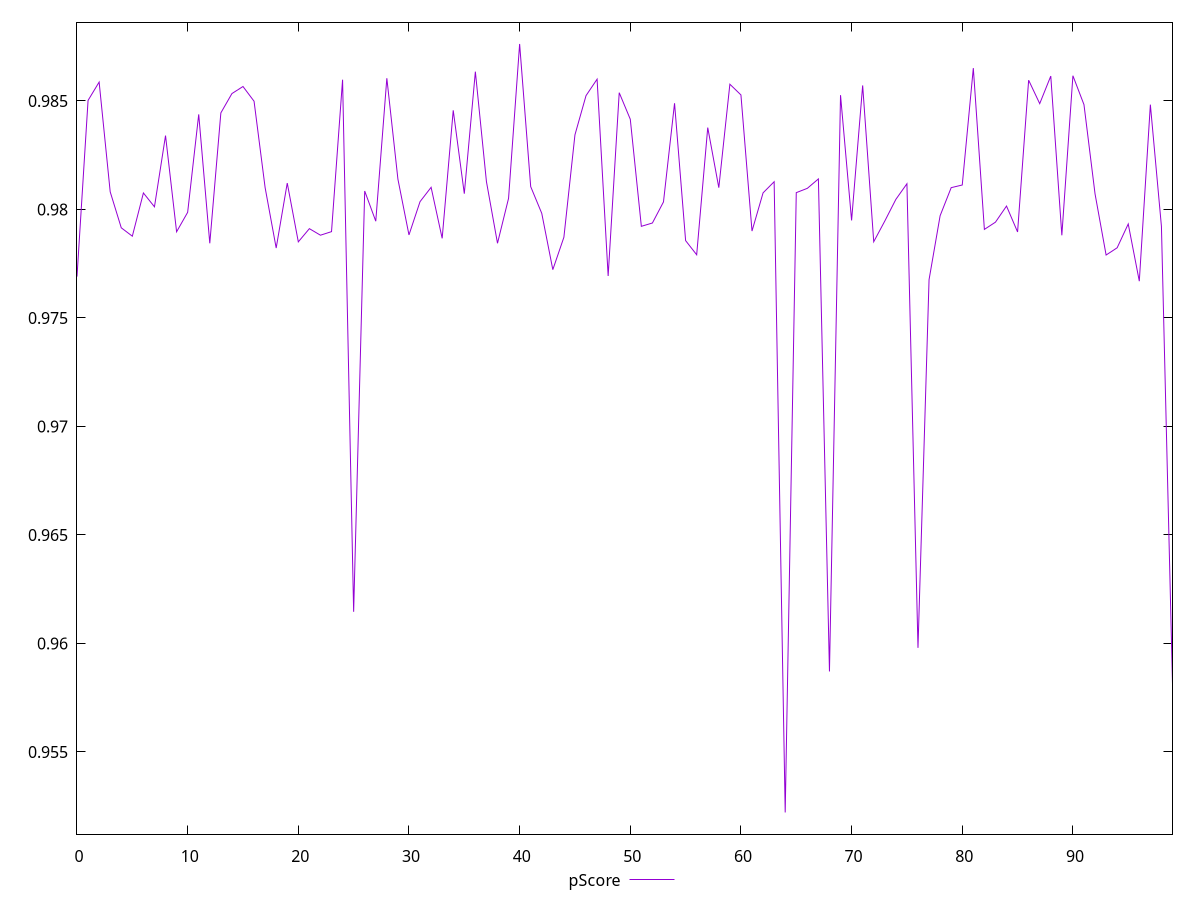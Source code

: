 reset

$pScore <<EOF
0 0.9769071018915865
1 0.9850254869415223
2 0.9858700432600074
3 0.980812108902525
4 0.9791541952277283
5 0.9787670949198888
6 0.9807594895119746
7 0.9801213250163308
8 0.9834035567887719
9 0.9789706884560956
10 0.9798678772860933
11 0.9843807013570011
12 0.9784395976426661
13 0.9844493689342506
14 0.9853396494342206
15 0.9856658906461044
16 0.9849870618113372
17 0.9810065458827012
18 0.9782222538761045
19 0.9812153803609538
20 0.9785058858936344
21 0.9791149532837382
22 0.9788127653083072
23 0.9789771884630498
24 0.9859783308888481
25 0.9614578842073699
26 0.9808492865174473
27 0.9794579379888562
28 0.9860468489749167
29 0.9813974113766408
30 0.9788254473649949
31 0.980359101796059
32 0.9810192441656848
33 0.9786676839087474
34 0.9845677957958334
35 0.9807273625647399
36 0.9863495297864402
37 0.9812851484530776
38 0.9784415209086645
39 0.980512301926771
40 0.9876246785328986
41 0.9810525901989777
42 0.979820481203185
43 0.9772251356300086
44 0.9787180231778033
45 0.9834385343317597
46 0.985244321962162
47 0.9860032401201881
48 0.9769347389800669
49 0.9853807479060902
50 0.984157007994245
51 0.9792220946062864
52 0.979375440961809
53 0.9803462052399894
54 0.9848940764649265
55 0.9785635659117156
56 0.9779111019055048
57 0.9837720535020529
58 0.9810028845845611
59 0.9857713229684536
60 0.9852772020472016
61 0.9790034310341518
62 0.9807640782252367
63 0.9812774779643483
64 0.9522116222139765
65 0.9807739916054415
66 0.9809727215457071
67 0.9814062851600822
68 0.9587095517543891
69 0.9852673058722492
70 0.9794941095425206
71 0.9857159352913036
72 0.9785118400947013
73 0.9794652433850315
74 0.9804640169149101
75 0.9811839508037454
76 0.9597952913312325
77 0.976763297247869
78 0.9797097604555738
79 0.9810040614811102
80 0.9811267794208068
81 0.9865134344982018
82 0.9790806590552934
83 0.9794132640687283
84 0.9801559612083344
85 0.978962046988517
86 0.9859568270472969
87 0.9848763218846806
88 0.9861461248288446
89 0.9788077732281641
90 0.9861622703642108
91 0.9848307310681902
92 0.9807183984051699
93 0.9778993771486297
94 0.9782342718613237
95 0.9793317428761523
96 0.9766943396333152
97 0.9848295898962467
98 0.9792174003424782
99 0.9581397645794594
EOF

set key outside below
set xrange [0:99]
set yrange [0.9512116222139765:0.9886246785328986]
set trange [0.9512116222139765:0.9886246785328986]
set terminal svg size 640, 500 enhanced background rgb 'white'
set output "report_00018_2021-02-10T15-25-16.877Z/first-cpu-idle/samples/pages/pScore/values.svg"

plot $pScore title "pScore" with line

reset

